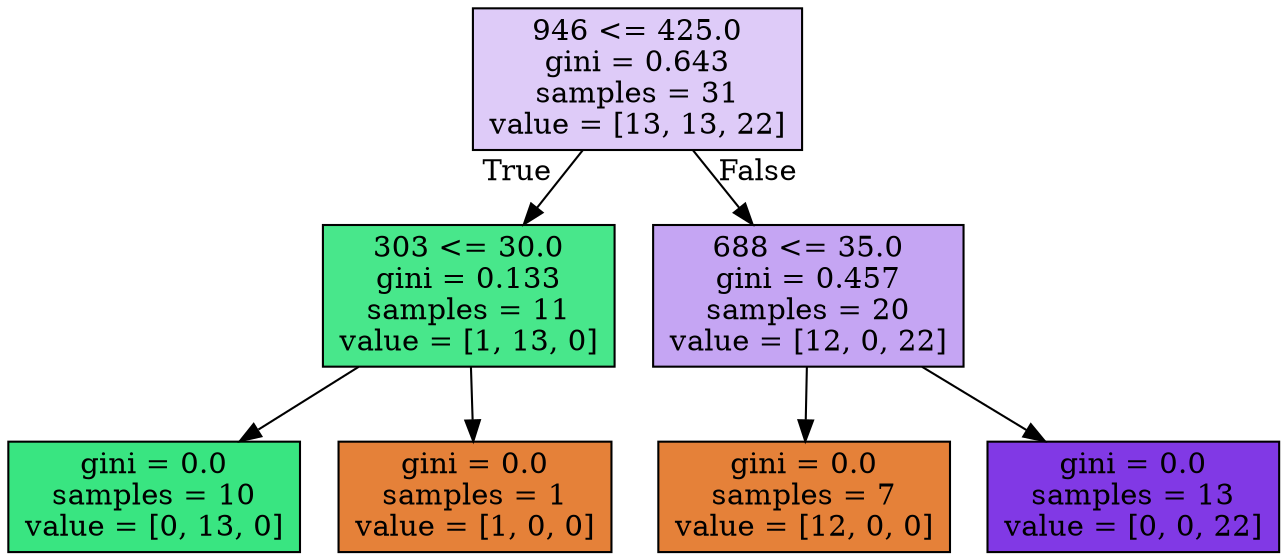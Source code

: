 digraph Tree {
node [shape=box, style="filled", color="black"] ;
0 [label="946 <= 425.0\ngini = 0.643\nsamples = 31\nvalue = [13, 13, 22]", fillcolor="#8139e542"] ;
1 [label="303 <= 30.0\ngini = 0.133\nsamples = 11\nvalue = [1, 13, 0]", fillcolor="#39e581eb"] ;
0 -> 1 [labeldistance=2.5, labelangle=45, headlabel="True"] ;
2 [label="gini = 0.0\nsamples = 10\nvalue = [0, 13, 0]", fillcolor="#39e581ff"] ;
1 -> 2 ;
3 [label="gini = 0.0\nsamples = 1\nvalue = [1, 0, 0]", fillcolor="#e58139ff"] ;
1 -> 3 ;
4 [label="688 <= 35.0\ngini = 0.457\nsamples = 20\nvalue = [12, 0, 22]", fillcolor="#8139e574"] ;
0 -> 4 [labeldistance=2.5, labelangle=-45, headlabel="False"] ;
5 [label="gini = 0.0\nsamples = 7\nvalue = [12, 0, 0]", fillcolor="#e58139ff"] ;
4 -> 5 ;
6 [label="gini = 0.0\nsamples = 13\nvalue = [0, 0, 22]", fillcolor="#8139e5ff"] ;
4 -> 6 ;
}